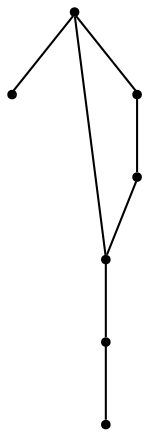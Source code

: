 graph {
  node [shape=point,comment="{\"directed\":false,\"doi\":\"10.1007/978-3-642-11805-0_10\",\"figure\":\"12 (12)\"}"]

  v0 [pos="1236.7321795086527,2273.3859872297808"]
  v1 [pos="1191.6986784114395,2273.3859236283733"]
  v2 [pos="1281.7656487930653,2273.3859872297808"]
  v3 [pos="1326.7991180774777,2273.3859236283733"]
  v4 [pos="1371.832682800293,2273.3859236283733"]
  v5 [pos="1281.7656487930653,2318.402236383611"]
  v6 [pos="1281.765648793065,2378.424156327681"]

  v0 -- v1 [id="-1",pos="1236.7321795086527,2273.3859872297808 1191.6986784114395,2273.3859236283733 1191.6986784114395,2273.3859236283733 1191.6986784114395,2273.3859236283733"]
  v0 -- v6 [id="-3",pos="1236.7321795086527,2273.3859872297808 1281.765648793065,2378.424156327681 1281.765648793065,2378.424156327681 1281.765648793065,2378.424156327681"]
  v0 -- v2 [id="-5",pos="1236.7321795086527,2273.3859872297808 1281.7656487930653,2273.3859872297808 1281.7656487930653,2273.3859872297808 1281.7656487930653,2273.3859872297808"]
  v6 -- v5 [id="-6",pos="1281.765648793065,2378.424156327681 1281.7656487930653,2318.402236383611 1281.7656487930653,2318.402236383611 1281.7656487930653,2318.402236383611"]
  v5 -- v2 [id="-7",pos="1281.7656487930653,2318.402236383611 1281.7656487930653,2273.3859872297808 1281.7656487930653,2273.3859872297808 1281.7656487930653,2273.3859872297808"]
  v2 -- v3 [id="-11",pos="1281.7656487930653,2273.3859872297808 1326.7991180774777,2273.3859236283733 1326.7991180774777,2273.3859236283733 1326.7991180774777,2273.3859236283733"]
  v3 -- v4 [id="-12",pos="1326.7991180774777,2273.3859236283733 1371.832682800293,2273.3859236283733 1371.832682800293,2273.3859236283733 1371.832682800293,2273.3859236283733"]
}